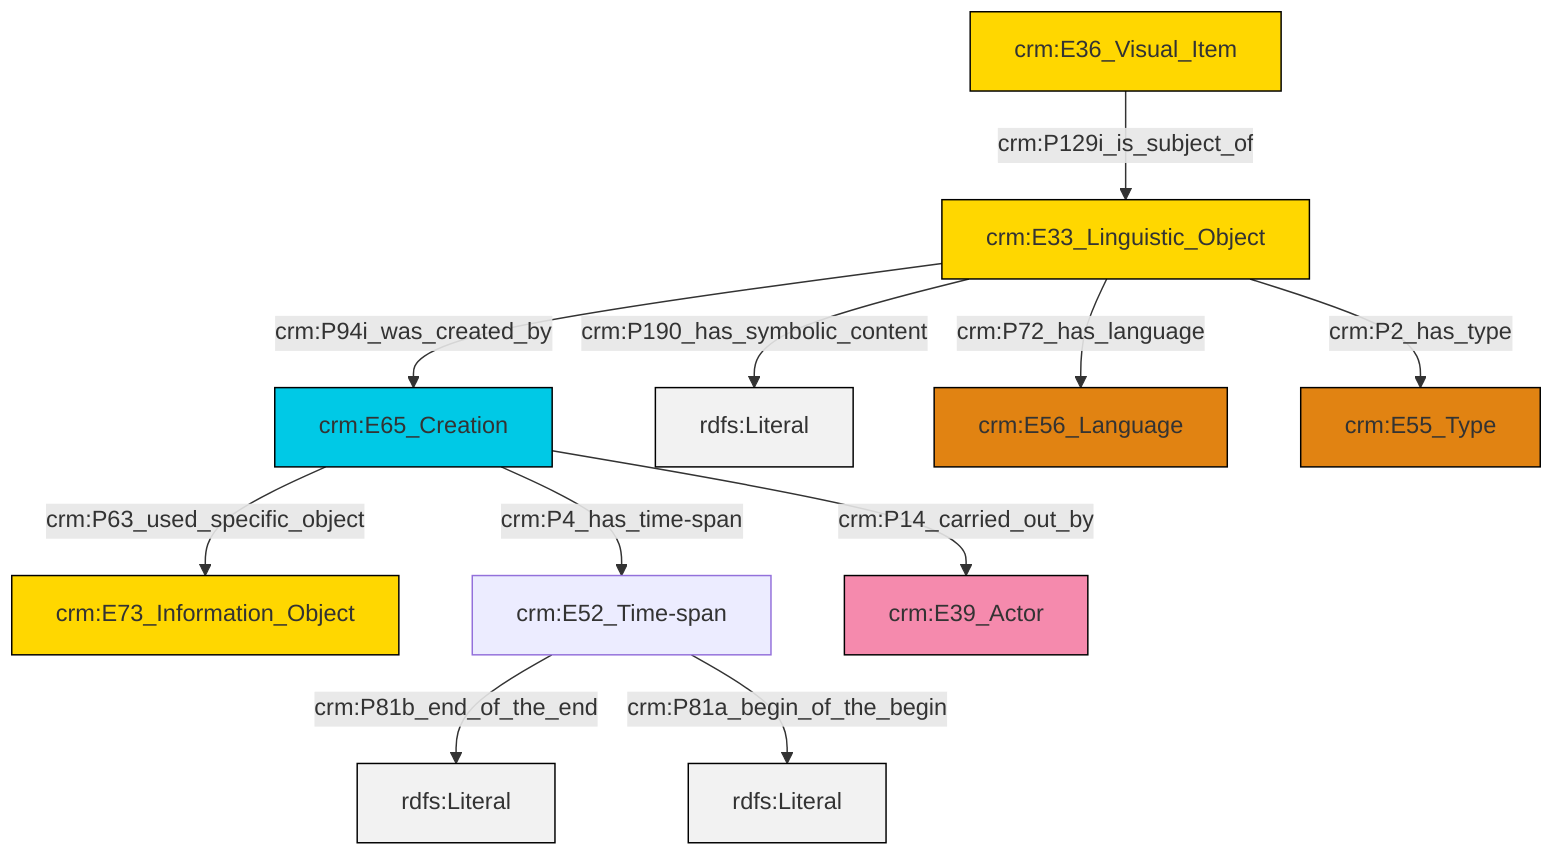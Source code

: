 graph TD
classDef Literal fill:#f2f2f2,stroke:#000000;
classDef CRM_Entity fill:#FFFFFF,stroke:#000000;
classDef Temporal_Entity fill:#00C9E6, stroke:#000000;
classDef Type fill:#E18312, stroke:#000000;
classDef Time-Span fill:#2C9C91, stroke:#000000;
classDef Appellation fill:#FFEB7F, stroke:#000000;
classDef Place fill:#008836, stroke:#000000;
classDef Persistent_Item fill:#B266B2, stroke:#000000;
classDef Conceptual_Object fill:#FFD700, stroke:#000000;
classDef Physical_Thing fill:#D2B48C, stroke:#000000;
classDef Actor fill:#f58aad, stroke:#000000;
classDef PC_Classes fill:#4ce600, stroke:#000000;
classDef Multi fill:#cccccc,stroke:#000000;

2["crm:E33_Linguistic_Object"]:::Conceptual_Object -->|crm:P94i_was_created_by| 3["crm:E65_Creation"]:::Temporal_Entity
2["crm:E33_Linguistic_Object"]:::Conceptual_Object -->|crm:P190_has_symbolic_content| 4[rdfs:Literal]:::Literal
5["crm:E52_Time-span"]:::Default -->|crm:P81b_end_of_the_end| 6[rdfs:Literal]:::Literal
3["crm:E65_Creation"]:::Temporal_Entity -->|crm:P14_carried_out_by| 7["crm:E39_Actor"]:::Actor
3["crm:E65_Creation"]:::Temporal_Entity -->|crm:P63_used_specific_object| 0["crm:E73_Information_Object"]:::Conceptual_Object
8["crm:E36_Visual_Item"]:::Conceptual_Object -->|crm:P129i_is_subject_of| 2["crm:E33_Linguistic_Object"]:::Conceptual_Object
3["crm:E65_Creation"]:::Temporal_Entity -->|crm:P4_has_time-span| 5["crm:E52_Time-span"]:::Default
2["crm:E33_Linguistic_Object"]:::Conceptual_Object -->|crm:P72_has_language| 10["crm:E56_Language"]:::Type
2["crm:E33_Linguistic_Object"]:::Conceptual_Object -->|crm:P2_has_type| 11["crm:E55_Type"]:::Type
5["crm:E52_Time-span"]:::Default -->|crm:P81a_begin_of_the_begin| 15[rdfs:Literal]:::Literal